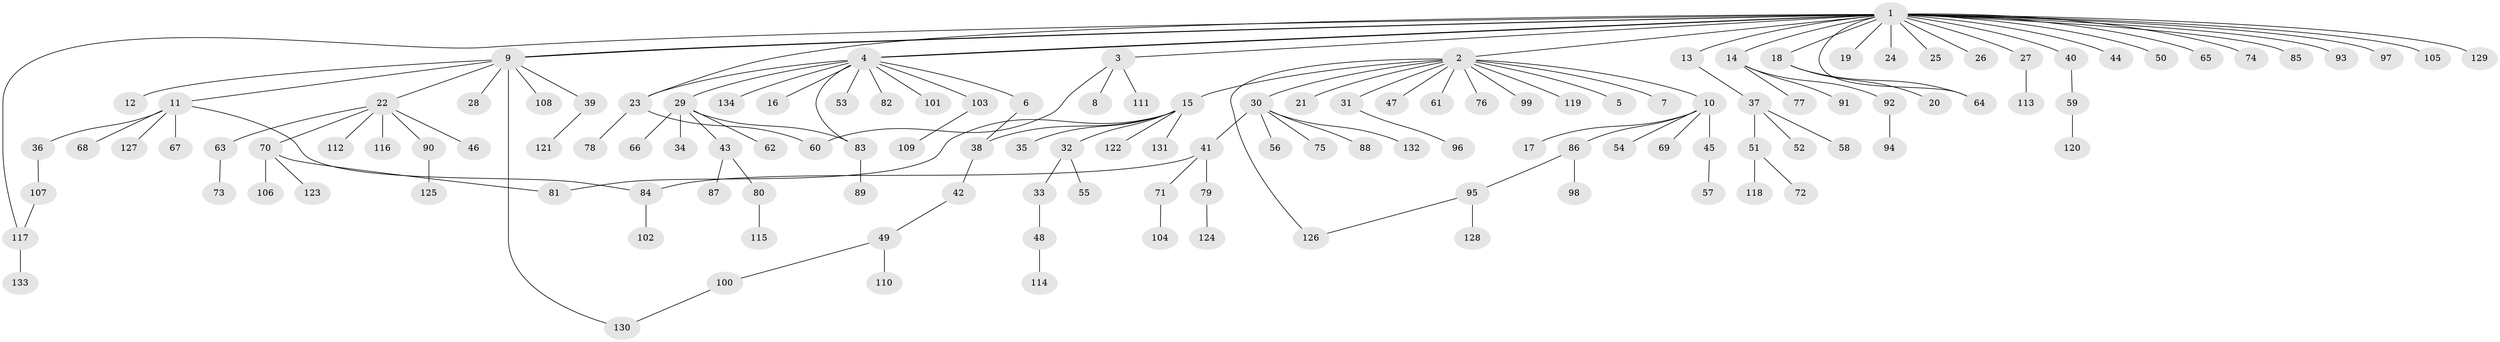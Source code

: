 // Generated by graph-tools (version 1.1) at 2025/48/03/09/25 04:48:50]
// undirected, 134 vertices, 145 edges
graph export_dot {
graph [start="1"]
  node [color=gray90,style=filled];
  1;
  2;
  3;
  4;
  5;
  6;
  7;
  8;
  9;
  10;
  11;
  12;
  13;
  14;
  15;
  16;
  17;
  18;
  19;
  20;
  21;
  22;
  23;
  24;
  25;
  26;
  27;
  28;
  29;
  30;
  31;
  32;
  33;
  34;
  35;
  36;
  37;
  38;
  39;
  40;
  41;
  42;
  43;
  44;
  45;
  46;
  47;
  48;
  49;
  50;
  51;
  52;
  53;
  54;
  55;
  56;
  57;
  58;
  59;
  60;
  61;
  62;
  63;
  64;
  65;
  66;
  67;
  68;
  69;
  70;
  71;
  72;
  73;
  74;
  75;
  76;
  77;
  78;
  79;
  80;
  81;
  82;
  83;
  84;
  85;
  86;
  87;
  88;
  89;
  90;
  91;
  92;
  93;
  94;
  95;
  96;
  97;
  98;
  99;
  100;
  101;
  102;
  103;
  104;
  105;
  106;
  107;
  108;
  109;
  110;
  111;
  112;
  113;
  114;
  115;
  116;
  117;
  118;
  119;
  120;
  121;
  122;
  123;
  124;
  125;
  126;
  127;
  128;
  129;
  130;
  131;
  132;
  133;
  134;
  1 -- 2;
  1 -- 3;
  1 -- 4;
  1 -- 4;
  1 -- 9;
  1 -- 9;
  1 -- 13;
  1 -- 14;
  1 -- 18;
  1 -- 19;
  1 -- 23;
  1 -- 24;
  1 -- 25;
  1 -- 26;
  1 -- 27;
  1 -- 40;
  1 -- 44;
  1 -- 50;
  1 -- 64;
  1 -- 65;
  1 -- 74;
  1 -- 85;
  1 -- 93;
  1 -- 97;
  1 -- 105;
  1 -- 117;
  1 -- 129;
  2 -- 5;
  2 -- 7;
  2 -- 10;
  2 -- 15;
  2 -- 21;
  2 -- 30;
  2 -- 31;
  2 -- 47;
  2 -- 61;
  2 -- 76;
  2 -- 99;
  2 -- 119;
  2 -- 126;
  3 -- 8;
  3 -- 60;
  3 -- 111;
  4 -- 6;
  4 -- 16;
  4 -- 23;
  4 -- 29;
  4 -- 53;
  4 -- 82;
  4 -- 83;
  4 -- 101;
  4 -- 103;
  4 -- 134;
  6 -- 38;
  9 -- 11;
  9 -- 12;
  9 -- 22;
  9 -- 28;
  9 -- 39;
  9 -- 108;
  9 -- 130;
  10 -- 17;
  10 -- 45;
  10 -- 54;
  10 -- 69;
  10 -- 86;
  11 -- 36;
  11 -- 67;
  11 -- 68;
  11 -- 84;
  11 -- 127;
  13 -- 37;
  14 -- 77;
  14 -- 91;
  14 -- 92;
  15 -- 32;
  15 -- 35;
  15 -- 38;
  15 -- 81;
  15 -- 122;
  15 -- 131;
  18 -- 20;
  18 -- 64;
  22 -- 46;
  22 -- 63;
  22 -- 70;
  22 -- 90;
  22 -- 112;
  22 -- 116;
  23 -- 60;
  23 -- 78;
  27 -- 113;
  29 -- 34;
  29 -- 43;
  29 -- 62;
  29 -- 66;
  29 -- 83;
  30 -- 41;
  30 -- 56;
  30 -- 75;
  30 -- 88;
  30 -- 132;
  31 -- 96;
  32 -- 33;
  32 -- 55;
  33 -- 48;
  36 -- 107;
  37 -- 51;
  37 -- 52;
  37 -- 58;
  38 -- 42;
  39 -- 121;
  40 -- 59;
  41 -- 71;
  41 -- 79;
  41 -- 84;
  42 -- 49;
  43 -- 80;
  43 -- 87;
  45 -- 57;
  48 -- 114;
  49 -- 100;
  49 -- 110;
  51 -- 72;
  51 -- 118;
  59 -- 120;
  63 -- 73;
  70 -- 81;
  70 -- 106;
  70 -- 123;
  71 -- 104;
  79 -- 124;
  80 -- 115;
  83 -- 89;
  84 -- 102;
  86 -- 95;
  86 -- 98;
  90 -- 125;
  92 -- 94;
  95 -- 126;
  95 -- 128;
  100 -- 130;
  103 -- 109;
  107 -- 117;
  117 -- 133;
}
